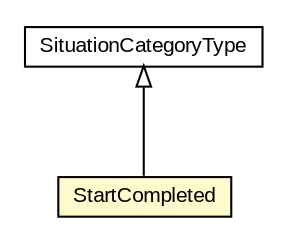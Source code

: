 #!/usr/local/bin/dot
#
# Class diagram 
# Generated by UMLGraph version R5_6-24-gf6e263 (http://www.umlgraph.org/)
#

digraph G {
	edge [fontname="arial",fontsize=10,labelfontname="arial",labelfontsize=10];
	node [fontname="arial",fontsize=10,shape=plaintext];
	nodesep=0.25;
	ranksep=0.5;
	// org.oasis_open.docs.wsdm.muws2_2.StartCompleted
	c1144326 [label=<<table title="org.oasis_open.docs.wsdm.muws2_2.StartCompleted" border="0" cellborder="1" cellspacing="0" cellpadding="2" port="p" bgcolor="lemonChiffon" href="./StartCompleted.html">
		<tr><td><table border="0" cellspacing="0" cellpadding="1">
<tr><td align="center" balign="center"> StartCompleted </td></tr>
		</table></td></tr>
		</table>>, URL="./StartCompleted.html", fontname="arial", fontcolor="black", fontsize=10.0];
	// org.oasis_open.docs.wsdm.muws2_2.SituationCategoryType
	c1144328 [label=<<table title="org.oasis_open.docs.wsdm.muws2_2.SituationCategoryType" border="0" cellborder="1" cellspacing="0" cellpadding="2" port="p" href="./SituationCategoryType.html">
		<tr><td><table border="0" cellspacing="0" cellpadding="1">
<tr><td align="center" balign="center"> SituationCategoryType </td></tr>
		</table></td></tr>
		</table>>, URL="./SituationCategoryType.html", fontname="arial", fontcolor="black", fontsize=10.0];
	//org.oasis_open.docs.wsdm.muws2_2.StartCompleted extends org.oasis_open.docs.wsdm.muws2_2.SituationCategoryType
	c1144328:p -> c1144326:p [dir=back,arrowtail=empty];
}

